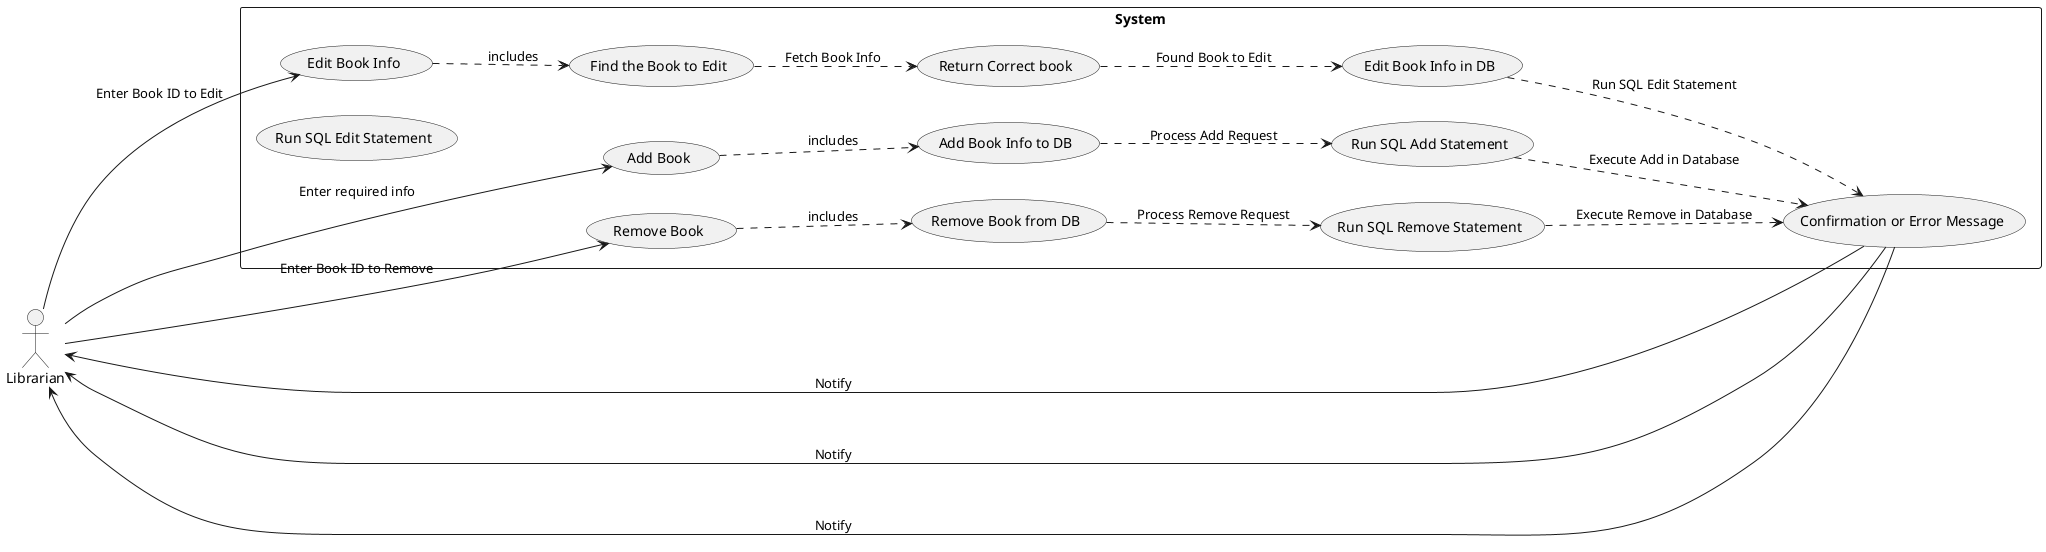 @startuml
left to right direction
actor Librarian as lib

rectangle "System" {
    (Add Book) as Add
    (Edit Book Info) as Edit
    (Remove Book) as Remove
    (Add Book Info to DB) as DBadd
    (Edit Book Info in DB) as DBedit
    (Remove Book from DB) as DBremove
    (Find the Book to Edit) as edit2
    (Run SQL Add Statement) as SqlAdd
    (Run SQL Edit Statement) as SqlEdit
    (Run SQL Remove Statement) as SqlRemove
    (Confirmation or Error Message) as Confirm
    (Return Correct book) as foundBook
}


lib -down-> Add : Enter required info
lib -down-> Edit : Enter Book ID to Edit
lib -down-> Remove : Enter Book ID to Remove

Add .down.> DBadd : includes
DBadd .down.> SqlAdd : Process Add Request
SqlAdd .down.> Confirm : Execute Add in Database
Confirm -up-> lib : Notify

Edit .down.> edit2 : includes
edit2 .down.> foundBook : Fetch Book Info
foundBook ..> DBedit : Found Book to Edit
DBedit -down.> Confirm : Run SQL Edit Statement
Confirm -up-> lib : Notify

Remove -down.> DBremove : includes
DBremove -down.> SqlRemove : Process Remove Request
SqlRemove -down.> Confirm : Execute Remove in Database
Confirm -up-> lib : Notify

@enduml